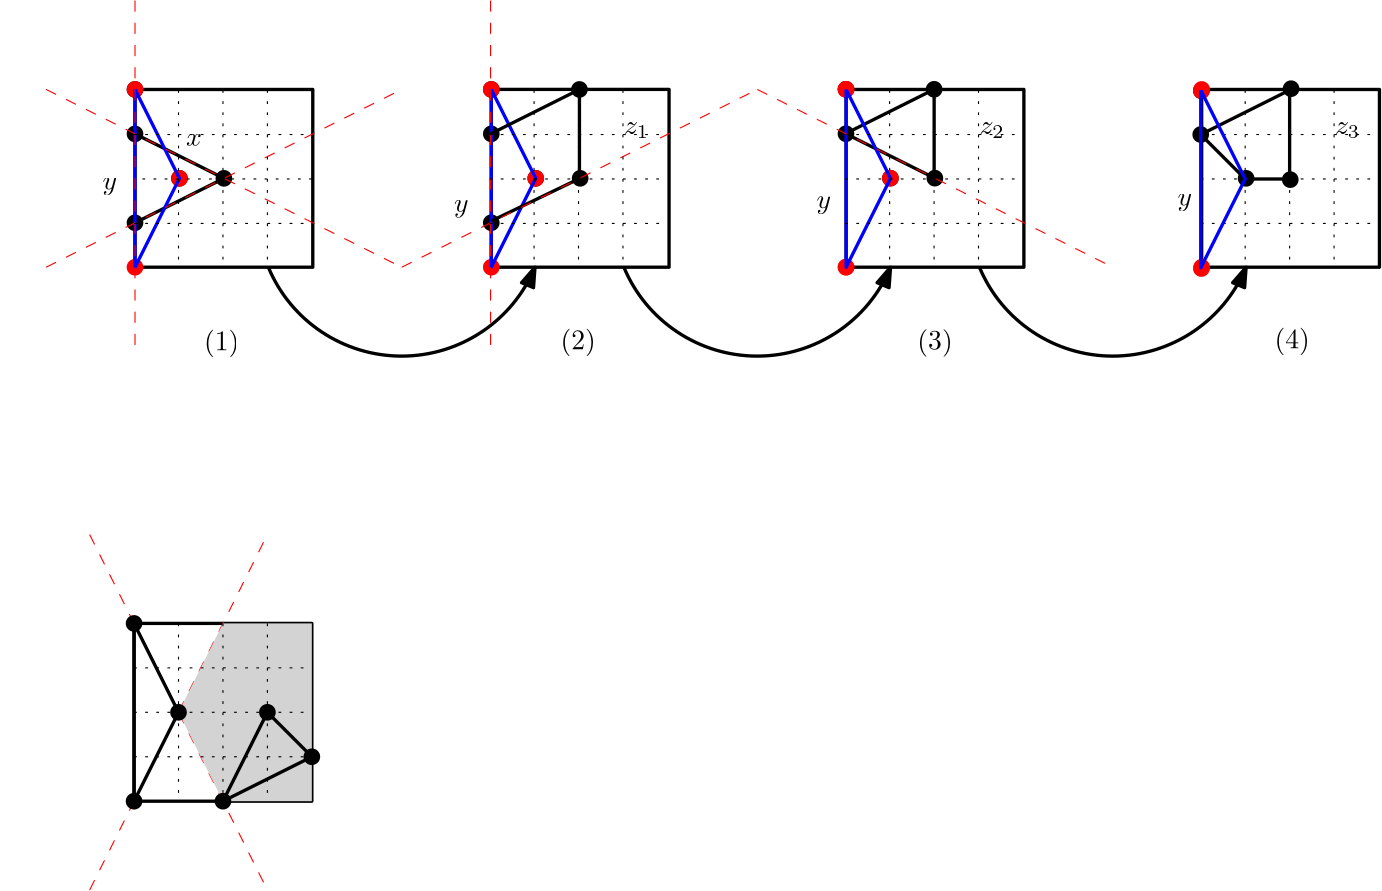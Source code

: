 <?xml version="1.0"?>
<!DOCTYPE ipe SYSTEM "ipe.dtd">
<ipe version="70206" creator="Ipe 7.2.7">
<info created="D:20171121155905" modified="D:20180207164926"/>
<ipestyle name="basic">
<symbol name="arrow/arc(spx)">
<path stroke="sym-stroke" fill="sym-stroke" pen="sym-pen">
0 0 m
-1 0.333 l
-1 -0.333 l
h
</path>
</symbol>
<symbol name="arrow/farc(spx)">
<path stroke="sym-stroke" fill="white" pen="sym-pen">
0 0 m
-1 0.333 l
-1 -0.333 l
h
</path>
</symbol>
<symbol name="arrow/ptarc(spx)">
<path stroke="sym-stroke" fill="sym-stroke" pen="sym-pen">
0 0 m
-1 0.333 l
-0.8 0 l
-1 -0.333 l
h
</path>
</symbol>
<symbol name="arrow/fptarc(spx)">
<path stroke="sym-stroke" fill="white" pen="sym-pen">
0 0 m
-1 0.333 l
-0.8 0 l
-1 -0.333 l
h
</path>
</symbol>
<symbol name="mark/circle(sx)" transformations="translations">
<path fill="sym-stroke">
0.6 0 0 0.6 0 0 e
0.4 0 0 0.4 0 0 e
</path>
</symbol>
<symbol name="mark/disk(sx)" transformations="translations">
<path fill="sym-stroke">
0.6 0 0 0.6 0 0 e
</path>
</symbol>
<symbol name="mark/fdisk(sfx)" transformations="translations">
<group>
<path fill="sym-fill">
0.5 0 0 0.5 0 0 e
</path>
<path fill="sym-stroke" fillrule="eofill">
0.6 0 0 0.6 0 0 e
0.4 0 0 0.4 0 0 e
</path>
</group>
</symbol>
<symbol name="mark/box(sx)" transformations="translations">
<path fill="sym-stroke" fillrule="eofill">
-0.6 -0.6 m
0.6 -0.6 l
0.6 0.6 l
-0.6 0.6 l
h
-0.4 -0.4 m
0.4 -0.4 l
0.4 0.4 l
-0.4 0.4 l
h
</path>
</symbol>
<symbol name="mark/square(sx)" transformations="translations">
<path fill="sym-stroke">
-0.6 -0.6 m
0.6 -0.6 l
0.6 0.6 l
-0.6 0.6 l
h
</path>
</symbol>
<symbol name="mark/fsquare(sfx)" transformations="translations">
<group>
<path fill="sym-fill">
-0.5 -0.5 m
0.5 -0.5 l
0.5 0.5 l
-0.5 0.5 l
h
</path>
<path fill="sym-stroke" fillrule="eofill">
-0.6 -0.6 m
0.6 -0.6 l
0.6 0.6 l
-0.6 0.6 l
h
-0.4 -0.4 m
0.4 -0.4 l
0.4 0.4 l
-0.4 0.4 l
h
</path>
</group>
</symbol>
<symbol name="mark/cross(sx)" transformations="translations">
<group>
<path fill="sym-stroke">
-0.43 -0.57 m
0.57 0.43 l
0.43 0.57 l
-0.57 -0.43 l
h
</path>
<path fill="sym-stroke">
-0.43 0.57 m
0.57 -0.43 l
0.43 -0.57 l
-0.57 0.43 l
h
</path>
</group>
</symbol>
<symbol name="arrow/fnormal(spx)">
<path stroke="sym-stroke" fill="white" pen="sym-pen">
0 0 m
-1 0.333 l
-1 -0.333 l
h
</path>
</symbol>
<symbol name="arrow/pointed(spx)">
<path stroke="sym-stroke" fill="sym-stroke" pen="sym-pen">
0 0 m
-1 0.333 l
-0.8 0 l
-1 -0.333 l
h
</path>
</symbol>
<symbol name="arrow/fpointed(spx)">
<path stroke="sym-stroke" fill="white" pen="sym-pen">
0 0 m
-1 0.333 l
-0.8 0 l
-1 -0.333 l
h
</path>
</symbol>
<symbol name="arrow/linear(spx)">
<path stroke="sym-stroke" pen="sym-pen">
-1 0.333 m
0 0 l
-1 -0.333 l
</path>
</symbol>
<symbol name="arrow/fdouble(spx)">
<path stroke="sym-stroke" fill="white" pen="sym-pen">
0 0 m
-1 0.333 l
-1 -0.333 l
h
-1 0 m
-2 0.333 l
-2 -0.333 l
h
</path>
</symbol>
<symbol name="arrow/double(spx)">
<path stroke="sym-stroke" fill="sym-stroke" pen="sym-pen">
0 0 m
-1 0.333 l
-1 -0.333 l
h
-1 0 m
-2 0.333 l
-2 -0.333 l
h
</path>
</symbol>
<pen name="heavier" value="0.8"/>
<pen name="fat" value="1.2"/>
<pen name="ultrafat" value="2"/>
<symbolsize name="large" value="5"/>
<symbolsize name="small" value="2"/>
<symbolsize name="tiny" value="1.1"/>
<arrowsize name="large" value="10"/>
<arrowsize name="small" value="5"/>
<arrowsize name="tiny" value="3"/>
<color name="red" value="1 0 0"/>
<color name="green" value="0 1 0"/>
<color name="blue" value="0 0 1"/>
<color name="yellow" value="1 1 0"/>
<color name="orange" value="1 0.647 0"/>
<color name="gold" value="1 0.843 0"/>
<color name="purple" value="0.627 0.125 0.941"/>
<color name="gray" value="0.745"/>
<color name="brown" value="0.647 0.165 0.165"/>
<color name="navy" value="0 0 0.502"/>
<color name="pink" value="1 0.753 0.796"/>
<color name="seagreen" value="0.18 0.545 0.341"/>
<color name="turquoise" value="0.251 0.878 0.816"/>
<color name="violet" value="0.933 0.51 0.933"/>
<color name="darkblue" value="0 0 0.545"/>
<color name="darkcyan" value="0 0.545 0.545"/>
<color name="darkgray" value="0.663"/>
<color name="darkgreen" value="0 0.392 0"/>
<color name="darkmagenta" value="0.545 0 0.545"/>
<color name="darkorange" value="1 0.549 0"/>
<color name="darkred" value="0.545 0 0"/>
<color name="lightblue" value="0.678 0.847 0.902"/>
<color name="lightcyan" value="0.878 1 1"/>
<color name="lightgray" value="0.827"/>
<color name="lightgreen" value="0.565 0.933 0.565"/>
<color name="lightyellow" value="1 1 0.878"/>
<dashstyle name="dashed" value="[4] 0"/>
<dashstyle name="dotted" value="[1 3] 0"/>
<dashstyle name="dash dotted" value="[4 2 1 2] 0"/>
<dashstyle name="dash dot dotted" value="[4 2 1 2 1 2] 0"/>
<textsize name="large" value="\large"/>
<textsize name="Large" value="\Large"/>
<textsize name="LARGE" value="\LARGE"/>
<textsize name="huge" value="\huge"/>
<textsize name="Huge" value="\Huge"/>
<textsize name="small" value="\small"/>
<textsize name="footnote" value="\footnotesize"/>
<textsize name="tiny" value="\tiny"/>
<textstyle name="center" begin="\begin{center}" end="\end{center}"/>
<textstyle name="itemize" begin="\begin{itemize}" end="\end{itemize}"/>
<textstyle name="item" begin="\begin{itemize}\item{}" end="\end{itemize}"/>
<gridsize name="4 pts" value="4"/>
<gridsize name="8 pts (~3 mm)" value="8"/>
<gridsize name="16 pts (~6 mm)" value="16"/>
<gridsize name="32 pts (~12 mm)" value="32"/>
<gridsize name="10 pts (~3.5 mm)" value="10"/>
<gridsize name="20 pts (~7 mm)" value="20"/>
<gridsize name="14 pts (~5 mm)" value="14"/>
<gridsize name="28 pts (~10 mm)" value="28"/>
<gridsize name="56 pts (~20 mm)" value="56"/>
<anglesize name="90 deg" value="90"/>
<anglesize name="60 deg" value="60"/>
<anglesize name="45 deg" value="45"/>
<anglesize name="30 deg" value="30"/>
<anglesize name="22.5 deg" value="22.5"/>
<opacity name="10%" value="0.1"/>
<opacity name="30%" value="0.3"/>
<opacity name="50%" value="0.5"/>
<opacity name="75%" value="0.75"/>
<tiling name="falling" angle="-60" step="4" width="1"/>
<tiling name="rising" angle="30" step="4" width="1"/>
</ipestyle>
<page>
<layer name="alpha"/>
<layer name="beta"/>
<view layers="alpha" active="alpha"/>
<path layer="alpha" matrix="1 0 0 1 -63.664 0.230577" stroke="black" pen="fat">
128 768 m
128 704 l
192 704 l
192 768 l
h
</path>
<use matrix="1 0 0 1 -63.664 0.230577" name="mark/disk(sx)" pos="128 720" size="large" stroke="black"/>
<use matrix="1 0 0 1 -63.664 0.230577" name="mark/disk(sx)" pos="160 736" size="large" stroke="black"/>
<use matrix="1 0 0 1 -63.664 0.230577" name="mark/disk(sx)" pos="128 752" size="large" stroke="black"/>
<path matrix="1 0 0 1 -63.664 0.230577" stroke="black" pen="fat">
128 720 m
160 736 l
128 752 l
128 752 l
</path>
<use matrix="1 0 0 1 -63.664 0.230577" name="mark/disk(sx)" pos="128 768" size="large" stroke="black"/>
<use matrix="1 0 0 1 -63.664 0.230577" name="mark/disk(sx)" pos="144 736" size="large" stroke="black"/>
<use matrix="1 0 0 1 -63.664 0.230577" name="mark/disk(sx)" pos="128 704" size="large" stroke="red"/>
<use matrix="1 0 0 1 -63.664 0.230577" name="mark/disk(sx)" pos="128 768" size="large" stroke="red"/>
<use matrix="1 0 0 1 -63.664 0.230577" name="mark/disk(sx)" pos="144 736" size="large" stroke="red"/>
<path matrix="1 0 0 1 -63.664 0.230577" stroke="blue" pen="fat">
128 768 m
144 736 l
128 704 l
128 768 l
128 768 l
</path>
<path matrix="1 0 0 1 -63.664 0.230577" stroke="red" dash="dashed">
128 800 m
128 672 l
128 672 l
</path>
<path matrix="1 0 0 1 -47.664 0.230577" stroke="red" dash="dashed">
80 768 m
208 704 l
208 704 l
</path>
<path matrix="1 0 0 1 -63.664 0.230577" stroke="red" dash="dashed">
96 704 m
224 768 l
224 768 l
</path>
<text matrix="1 0 0 1 -77.3379 -4.05155" transformations="translations" pos="160 752" stroke="black" type="label" width="5.694" height="4.289" depth="0" valign="baseline" style="math">x
</text>
<text matrix="1 0 0 1 -59.6611 0.233941" transformations="translations" pos="112.33 731.949" stroke="black" type="label" width="5.242" height="4.297" depth="1.93" valign="baseline" style="math">y</text>
<path matrix="1 0 0 1 64.595 0.240193" stroke="black" pen="fat">
128 768 m
128 704 l
192 704 l
192 768 l
h
</path>
<use matrix="1 0 0 1 64.595 0.240193" name="mark/disk(sx)" pos="128 720" size="large" stroke="black"/>
<use matrix="1 0 0 1 64.595 0.240193" name="mark/disk(sx)" pos="160 736" size="large" stroke="black"/>
<use matrix="1 0 0 1 64.595 0.240193" name="mark/disk(sx)" pos="128 752" size="large" stroke="black"/>
<use matrix="1 0 0 1 64.595 0.240193" name="mark/disk(sx)" pos="128 768" size="large" stroke="black"/>
<use matrix="1 0 0 1 64.595 0.240193" name="mark/disk(sx)" pos="144 736" size="large" stroke="black"/>
<use matrix="1 0 0 1 64.595 0.240193" name="mark/disk(sx)" pos="128 704" size="large" stroke="red"/>
<use matrix="1 0 0 1 64.595 0.240193" name="mark/disk(sx)" pos="128 768" size="large" stroke="red"/>
<use matrix="1 0 0 1 64.595 0.240193" name="mark/disk(sx)" pos="144 736" size="large" stroke="red"/>
<path matrix="1 0 0 1 64.595 0.240193" stroke="blue" pen="fat">
128 768 m
144 736 l
128 704 l
128 768 l
128 768 l
</path>
<path matrix="1 0 0 1 -63.664 0.230577" stroke="black" pen="fat">
256 752 m
288 768 l
288 736 l
288 736 l
288 736 l
</path>
<use matrix="1 0 0 1 -63.664 0.230577" name="mark/disk(sx)" pos="288 768" size="large" stroke="black"/>
<path matrix="1 0 0 1 -63.664 0.230577" stroke="black" pen="fat">
256.294 720.657 m
287.354 735.612 l
287.354 735.612 l
</path>
<use matrix="1 0 0 1 192.284 0.292522" name="mark/disk(sx)" pos="160 736" size="large" stroke="black"/>
<use matrix="1 0 0 1 192.284 0.292522" name="mark/disk(sx)" pos="128 752" size="large" stroke="black"/>
<use matrix="1 0 0 1 192.284 0.292522" name="mark/disk(sx)" pos="128 768" size="large" stroke="black"/>
<use matrix="1 0 0 1 192.284 0.292522" name="mark/disk(sx)" pos="144 736" size="large" stroke="black"/>
<use matrix="1 0 0 1 192.284 0.292522" name="mark/disk(sx)" pos="128 704" size="large" stroke="red"/>
<use matrix="1 0 0 1 192.284 0.292522" name="mark/disk(sx)" pos="128 768" size="large" stroke="red"/>
<use matrix="1 0 0 1 192.284 0.292522" name="mark/disk(sx)" pos="144 736" size="large" stroke="red"/>
<path matrix="1 0 0 1 64.025 0.282907" stroke="black" pen="fat">
256 752 m
288 768 l
288 736 l
288 736 l
288 736 l
</path>
<use matrix="1 0 0 1 64.025 0.282907" name="mark/disk(sx)" pos="288 768" size="large" stroke="black"/>
<path matrix="1 0 0 1 -63.664 0.230577" stroke="black" pen="fat">
384 752 m
416 736 l
416 736 l
</path>
<path matrix="1 0 0 1 -63.664 0.230577" stroke="red" pen="fat">
80 608 m
80 608 l
80 608 l
</path>
<path matrix="1 0 0 1 -63.664 0.230577" stroke="blue" pen="fat">
80 656 m
80 656 l
80 656 l
</path>
<path matrix="1 0 0 1 -63.664 0.230577" stroke="black" pen="fat">
384 768 m
384 704 l
448 704 l
448 768 l
h
</path>
<use matrix="1 0 0 1 -63.664 0.230577" name="mark/disk(sx)" pos="384 768" size="large" stroke="red"/>
<use matrix="1 0 0 1 -63.664 0.230577" name="mark/disk(sx)" pos="384 704" size="large" stroke="red"/>
<path matrix="1 0 0 1 -63.664 0.230577" stroke="blue" pen="fat">
384 768 m
400 736 l
384 704 l
384 768 l
384 768 l
</path>
<use matrix="1 0 0 1 320.228 -0.238423" name="mark/disk(sx)" pos="160 736" size="large" stroke="black"/>
<use matrix="1 0 0 1 320.228 -0.238423" name="mark/disk(sx)" pos="128 768" size="large" stroke="black"/>
<use matrix="1 0 0 1 320.228 -0.238423" name="mark/disk(sx)" pos="128 704" size="large" stroke="red"/>
<use matrix="1 0 0 1 320.228 -0.238423" name="mark/disk(sx)" pos="128 768" size="large" stroke="red"/>
<use matrix="1 0 0 1 320.336 128.231" name="mark/disk(sx)" pos="160.187 640.27" size="large" stroke="black"/>
<use matrix="1 0 0 1 320.336 128.231" name="mark/disk(sx)" pos="144 608" size="large" stroke="black"/>
<path matrix="1 0 0 1 320.336 128.231" stroke="black" pen="fat">
128 640 m
128 576 l
192 576 l
192 640 l
h
</path>
<use matrix="1 0 0 1 320.336 128.231" name="mark/disk(sx)" pos="128 640" size="large" stroke="red"/>
<use matrix="1 0 0 1 320.336 128.231" name="mark/disk(sx)" pos="128 576" size="large" stroke="red"/>
<text matrix="1 0 0 1 66.809 -7.79033" transformations="translations" pos="112.33 731.949" stroke="black" type="label" width="5.242" height="4.297" depth="1.93" valign="baseline" style="math">y</text>
<text matrix="1 0 0 1 197.375 -6.50211" transformations="translations" pos="112.33 731.949" stroke="black" type="label" width="5.242" height="4.297" depth="1.93" valign="baseline" style="math">y</text>
<text matrix="1 0 0 1 327.319 -5.51305" transformations="translations" pos="112.33 731.949" stroke="black" type="label" width="5.242" height="4.297" depth="1.93" valign="baseline" style="math">y</text>
<path matrix="1 0 0 1 -63.664 0.230577" stroke="black" pen="fat" arrow="normal/normal">
176 704 m
52 0 0 52 224 724 272 704 a
</path>
<path matrix="1 0 0 1 -63.664 0.230577" stroke="black" pen="fat" arrow="normal/normal">
304 704 m
52 0 0 52 352 724 400 704 a
</path>
<path matrix="1 0 0 1 -63.664 0.230577" stroke="black" pen="fat" arrow="normal/normal">
432 704 m
52 0 0 52 480 724 528 704 a
</path>
<path matrix="1 0 0 1 64.336 0.230577" stroke="red" dash="dashed">
96 704 m
224 768 l
224 768 l
</path>
<path matrix="1 0 0 1 64.336 0.230577" stroke="red" dash="dashed">
128 800 m
128 672 l
128 672 l
</path>
<text matrix="1 0 0 1 -70.8601 18.3272" transformations="translations" pos="160 656" stroke="black" type="label" width="12.73" height="7.473" depth="2.49" valign="baseline" style="math">(1)</text>
<text matrix="1 0 0 1 -70.4658 18.7215" transformations="translations" pos="288 656" stroke="black" type="label" width="12.73" height="7.473" depth="2.49" valign="baseline" style="math">(2)</text>
<text matrix="1 0 0 1 -70.0319 18.5163" transformations="translations" pos="416 656" stroke="black" type="label" width="12.73" height="7.473" depth="2.49" valign="baseline" style="math">(3)</text>
<text matrix="1 0 0 1 -69.4807 19.0792" transformations="translations" pos="544 656" stroke="black" type="label" width="12.73" height="7.473" depth="2.49" valign="baseline" style="math">(4)</text>
<text matrix="1 0 0 1 -63.664 0.230577" transformations="translations" pos="304 752" stroke="black" type="label" width="9.102" height="4.294" depth="1.49" valign="baseline" style="math">z_1</text>
<text matrix="1 0 0 1 -63.664 0.230577" transformations="translations" pos="432 752" stroke="black" type="label" width="9.102" height="4.294" depth="1.49" valign="baseline" style="math">z_2</text>
<text matrix="1 0 0 1 -63.664 0.230577" transformations="translations" pos="560 752" stroke="black" type="label" width="9.102" height="4.294" depth="1.49" valign="baseline" style="math">z_3</text>
<path stroke="black" dash="dotted">
80 768 m
80 704 l
80 704 l
</path>
<path stroke="black" dash="dotted">
96 768 m
96 704 l
96 704 l
</path>
<path stroke="black" dash="dotted">
112 768 m
112 704 l
</path>
<path stroke="black" dash="dotted">
112 704 m
112 704 l
112 704 l
</path>
<path stroke="black" dash="dotted">
64 752 m
128 752 l
128 752 l
</path>
<path stroke="black" dash="dotted">
128 736 m
64 736 l
64 736 l
</path>
<path stroke="black" dash="dotted">
64 720 m
128 720 l
128 720 l
</path>
<path stroke="black" dash="dotted">
208 768 m
208 704 l
208 704 l
208 704 l
</path>
<path stroke="black" dash="dotted">
224 768 m
224 704 l
224 704 l
</path>
<path stroke="black" dash="dotted">
240 768 m
240 704 l
240 704 l
</path>
<path stroke="black" dash="dotted">
192 752 m
256 752 l
256 752 l
</path>
<path stroke="black" dash="dotted">
192 736 m
256 736 l
256 736 l
</path>
<path stroke="black" dash="dotted">
192 720 m
256 720 l
256 720 l
</path>
<path stroke="black" dash="dotted">
336 768 m
336 704 l
</path>
<path stroke="black" dash="dotted">
352 768 m
352 704 l
352 704 l
</path>
<path stroke="black" dash="dotted">
368 768 m
368 704 l
368 704 l
</path>
<path stroke="black" dash="dotted">
320 736 m
384 736 l
384 736 l
</path>
<path stroke="black" dash="dotted">
320 752 m
384 752 l
</path>
<path stroke="black" dash="dotted">
320 720 m
384 720 l
</path>
<path stroke="black" dash="dotted">
464 768 m
464 704 l
464 704 l
464 704 l
</path>
<path stroke="black" dash="dotted">
480 768 m
480 704 l
</path>
<path stroke="black" dash="dotted">
496 768 m
496 704 l
</path>
<path stroke="black" dash="dotted">
448 752 m
512 752 l
</path>
<path stroke="black" dash="dotted">
448 736 m
512 736 l
</path>
<path stroke="black" dash="dotted">
448 720 m
512 720 l
</path>
<use name="mark/disk(sx)" pos="448 752" size="large" stroke="black"/>
<path stroke="black" pen="fat">
448 752 m
464 736 l
480 736 l
480 768 l
448 752 l
448 752 l
</path>
<path stroke="blue" pen="fat">
448 768 m
448 704 l
464 736 l
448 768 l
448 768 l
</path>
<path matrix="1 0 0 1 208.336 0.230577" stroke="red" dash="dashed">
80 768 m
208 704 l
208 704 l
</path>
<path stroke="black" pen="fat">
64 576 m
64 512 l
128 512 l
128 576 l
h
</path>
<path stroke="red" dash="dashed">
48 608 m
112 480 l
</path>
<path stroke="red" dash="dashed">
48 480 m
112 608 l
</path>
<use name="mark/disk(sx)" pos="64 576" size="large" stroke="black"/>
<use name="mark/disk(sx)" pos="64 512" size="large" stroke="black"/>
<path stroke="black" pen="fat">
64 576 m
80 544 l
64 512 l
64 576 l
64 576 l
</path>
<path fill="lightgray">
96 576 m
80 544 l
96 512 l
128 512 l
128 576 l
96 576 l
96 576 l
</path>
<path fill="white">
384 560 m
384 560 l
</path>
<use name="mark/disk(sx)" pos="80 544" size="large" stroke="black"/>
<path stroke="black" dash="dotted">
80 576 m
80 512 l
80 512 l
</path>
<path stroke="black" dash="dotted">
96 576 m
96 512 l
</path>
<path stroke="black" dash="dotted">
112 576 m
112 512 l
</path>
<path stroke="black" dash="dotted">
64 560 m
128 560 l
</path>
<path stroke="black" dash="dotted">
64 544 m
128 544 l
</path>
<path stroke="black" dash="dotted">
64 528 m
128 528 l
</path>
<use name="mark/disk(sx)" pos="112 544" size="large" stroke="black"/>
<use name="mark/disk(sx)" pos="96 512" size="large" stroke="black"/>
<use name="mark/disk(sx)" pos="128 528" size="large" stroke="black"/>
<path stroke="black" pen="fat">
112 544 m
96 512 l
128 528 l
112 544 l
112 544 l
</path>
</page>
</ipe>
